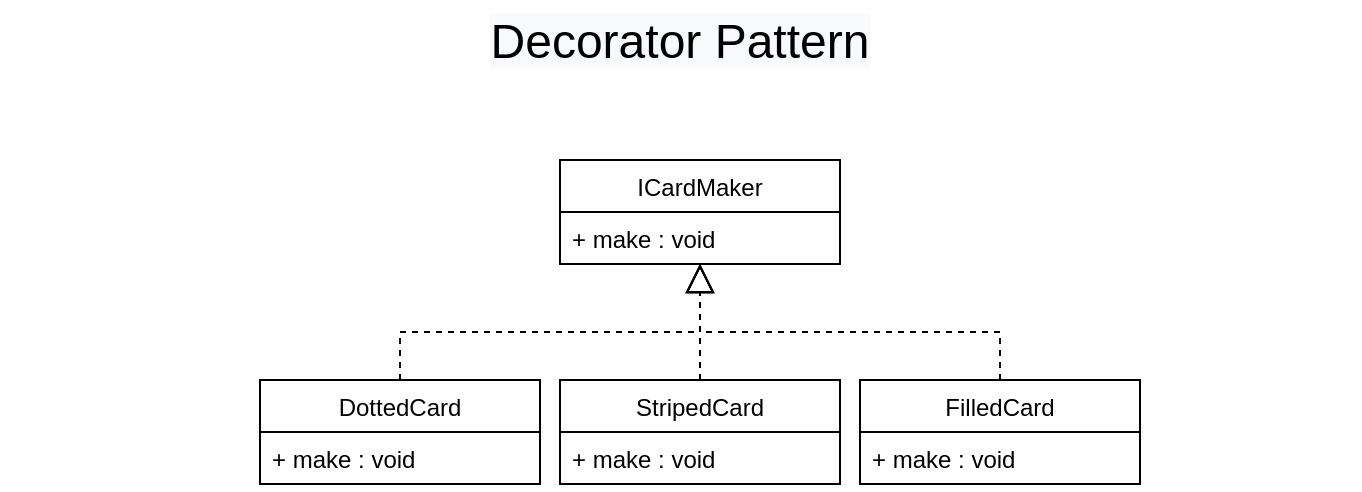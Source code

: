 <mxfile version="16.4.0" type="device"><diagram id="FVIwCbIri_tnbzcxt-nr" name="第1頁"><mxGraphModel dx="1106" dy="781" grid="1" gridSize="10" guides="1" tooltips="1" connect="1" arrows="1" fold="1" page="1" pageScale="1" pageWidth="827" pageHeight="1169" math="0" shadow="0"><root><mxCell id="0"/><mxCell id="1" parent="0"/><mxCell id="y0yXrwyG5_wz4CiWgKTX-2" value="&lt;meta charset=&quot;utf-8&quot; style=&quot;font-size: 24px;&quot;&gt;&lt;span style=&quot;color: rgb(0, 0, 0); font-family: helvetica; font-size: 24px; font-style: normal; font-weight: 400; letter-spacing: normal; text-indent: 0px; text-transform: none; word-spacing: 0px; background-color: rgb(248, 249, 250); display: inline; float: none;&quot;&gt;Decorator Pattern&lt;/span&gt;" style="text;whiteSpace=wrap;html=1;fontSize=24;align=center;" vertex="1" parent="1"><mxGeometry x="80" y="80" width="680" height="30" as="geometry"/></mxCell><mxCell id="y0yXrwyG5_wz4CiWgKTX-4" value="ICardMaker" style="swimlane;fontStyle=0;childLayout=stackLayout;horizontal=1;startSize=26;fillColor=none;horizontalStack=0;resizeParent=1;resizeParentMax=0;resizeLast=0;collapsible=1;marginBottom=0;fontSize=12;" vertex="1" parent="1"><mxGeometry x="360" y="160" width="140" height="52" as="geometry"/></mxCell><mxCell id="y0yXrwyG5_wz4CiWgKTX-7" value="+ make : void" style="text;strokeColor=none;fillColor=none;align=left;verticalAlign=top;spacingLeft=4;spacingRight=4;overflow=hidden;rotatable=0;points=[[0,0.5],[1,0.5]];portConstraint=eastwest;fontSize=12;" vertex="1" parent="y0yXrwyG5_wz4CiWgKTX-4"><mxGeometry y="26" width="140" height="26" as="geometry"/></mxCell><mxCell id="y0yXrwyG5_wz4CiWgKTX-18" style="edgeStyle=orthogonalEdgeStyle;rounded=0;orthogonalLoop=1;jettySize=auto;html=1;exitX=0.5;exitY=0;exitDx=0;exitDy=0;dashed=1;fontSize=12;endArrow=block;endFill=0;endSize=12;strokeWidth=1;" edge="1" parent="1" source="y0yXrwyG5_wz4CiWgKTX-8" target="y0yXrwyG5_wz4CiWgKTX-4"><mxGeometry relative="1" as="geometry"/></mxCell><mxCell id="y0yXrwyG5_wz4CiWgKTX-8" value="DottedCard" style="swimlane;fontStyle=0;childLayout=stackLayout;horizontal=1;startSize=26;fillColor=none;horizontalStack=0;resizeParent=1;resizeParentMax=0;resizeLast=0;collapsible=1;marginBottom=0;fontSize=12;" vertex="1" parent="1"><mxGeometry x="210" y="270" width="140" height="52" as="geometry"/></mxCell><mxCell id="y0yXrwyG5_wz4CiWgKTX-9" value="+ make : void" style="text;strokeColor=none;fillColor=none;align=left;verticalAlign=top;spacingLeft=4;spacingRight=4;overflow=hidden;rotatable=0;points=[[0,0.5],[1,0.5]];portConstraint=eastwest;fontSize=12;" vertex="1" parent="y0yXrwyG5_wz4CiWgKTX-8"><mxGeometry y="26" width="140" height="26" as="geometry"/></mxCell><mxCell id="y0yXrwyG5_wz4CiWgKTX-19" style="edgeStyle=orthogonalEdgeStyle;rounded=0;orthogonalLoop=1;jettySize=auto;html=1;exitX=0.5;exitY=0;exitDx=0;exitDy=0;dashed=1;fontSize=12;endArrow=block;endFill=0;endSize=12;strokeWidth=1;" edge="1" parent="1" source="y0yXrwyG5_wz4CiWgKTX-11" target="y0yXrwyG5_wz4CiWgKTX-4"><mxGeometry relative="1" as="geometry"/></mxCell><mxCell id="y0yXrwyG5_wz4CiWgKTX-11" value="StripedCard" style="swimlane;fontStyle=0;childLayout=stackLayout;horizontal=1;startSize=26;fillColor=none;horizontalStack=0;resizeParent=1;resizeParentMax=0;resizeLast=0;collapsible=1;marginBottom=0;fontSize=12;" vertex="1" parent="1"><mxGeometry x="360" y="270" width="140" height="52" as="geometry"/></mxCell><mxCell id="y0yXrwyG5_wz4CiWgKTX-12" value="+ make : void" style="text;strokeColor=none;fillColor=none;align=left;verticalAlign=top;spacingLeft=4;spacingRight=4;overflow=hidden;rotatable=0;points=[[0,0.5],[1,0.5]];portConstraint=eastwest;fontSize=12;" vertex="1" parent="y0yXrwyG5_wz4CiWgKTX-11"><mxGeometry y="26" width="140" height="26" as="geometry"/></mxCell><mxCell id="y0yXrwyG5_wz4CiWgKTX-16" style="edgeStyle=orthogonalEdgeStyle;rounded=0;orthogonalLoop=1;jettySize=auto;html=1;exitX=0.5;exitY=0;exitDx=0;exitDy=0;fontSize=12;dashed=1;endArrow=block;endFill=0;strokeWidth=1;endSize=12;" edge="1" parent="1" source="y0yXrwyG5_wz4CiWgKTX-13" target="y0yXrwyG5_wz4CiWgKTX-4"><mxGeometry relative="1" as="geometry"/></mxCell><mxCell id="y0yXrwyG5_wz4CiWgKTX-13" value="FilledCard" style="swimlane;fontStyle=0;childLayout=stackLayout;horizontal=1;startSize=26;fillColor=none;horizontalStack=0;resizeParent=1;resizeParentMax=0;resizeLast=0;collapsible=1;marginBottom=0;fontSize=12;" vertex="1" parent="1"><mxGeometry x="510" y="270" width="140" height="52" as="geometry"/></mxCell><mxCell id="y0yXrwyG5_wz4CiWgKTX-14" value="+ make : void" style="text;strokeColor=none;fillColor=none;align=left;verticalAlign=top;spacingLeft=4;spacingRight=4;overflow=hidden;rotatable=0;points=[[0,0.5],[1,0.5]];portConstraint=eastwest;fontSize=12;" vertex="1" parent="y0yXrwyG5_wz4CiWgKTX-13"><mxGeometry y="26" width="140" height="26" as="geometry"/></mxCell></root></mxGraphModel></diagram></mxfile>